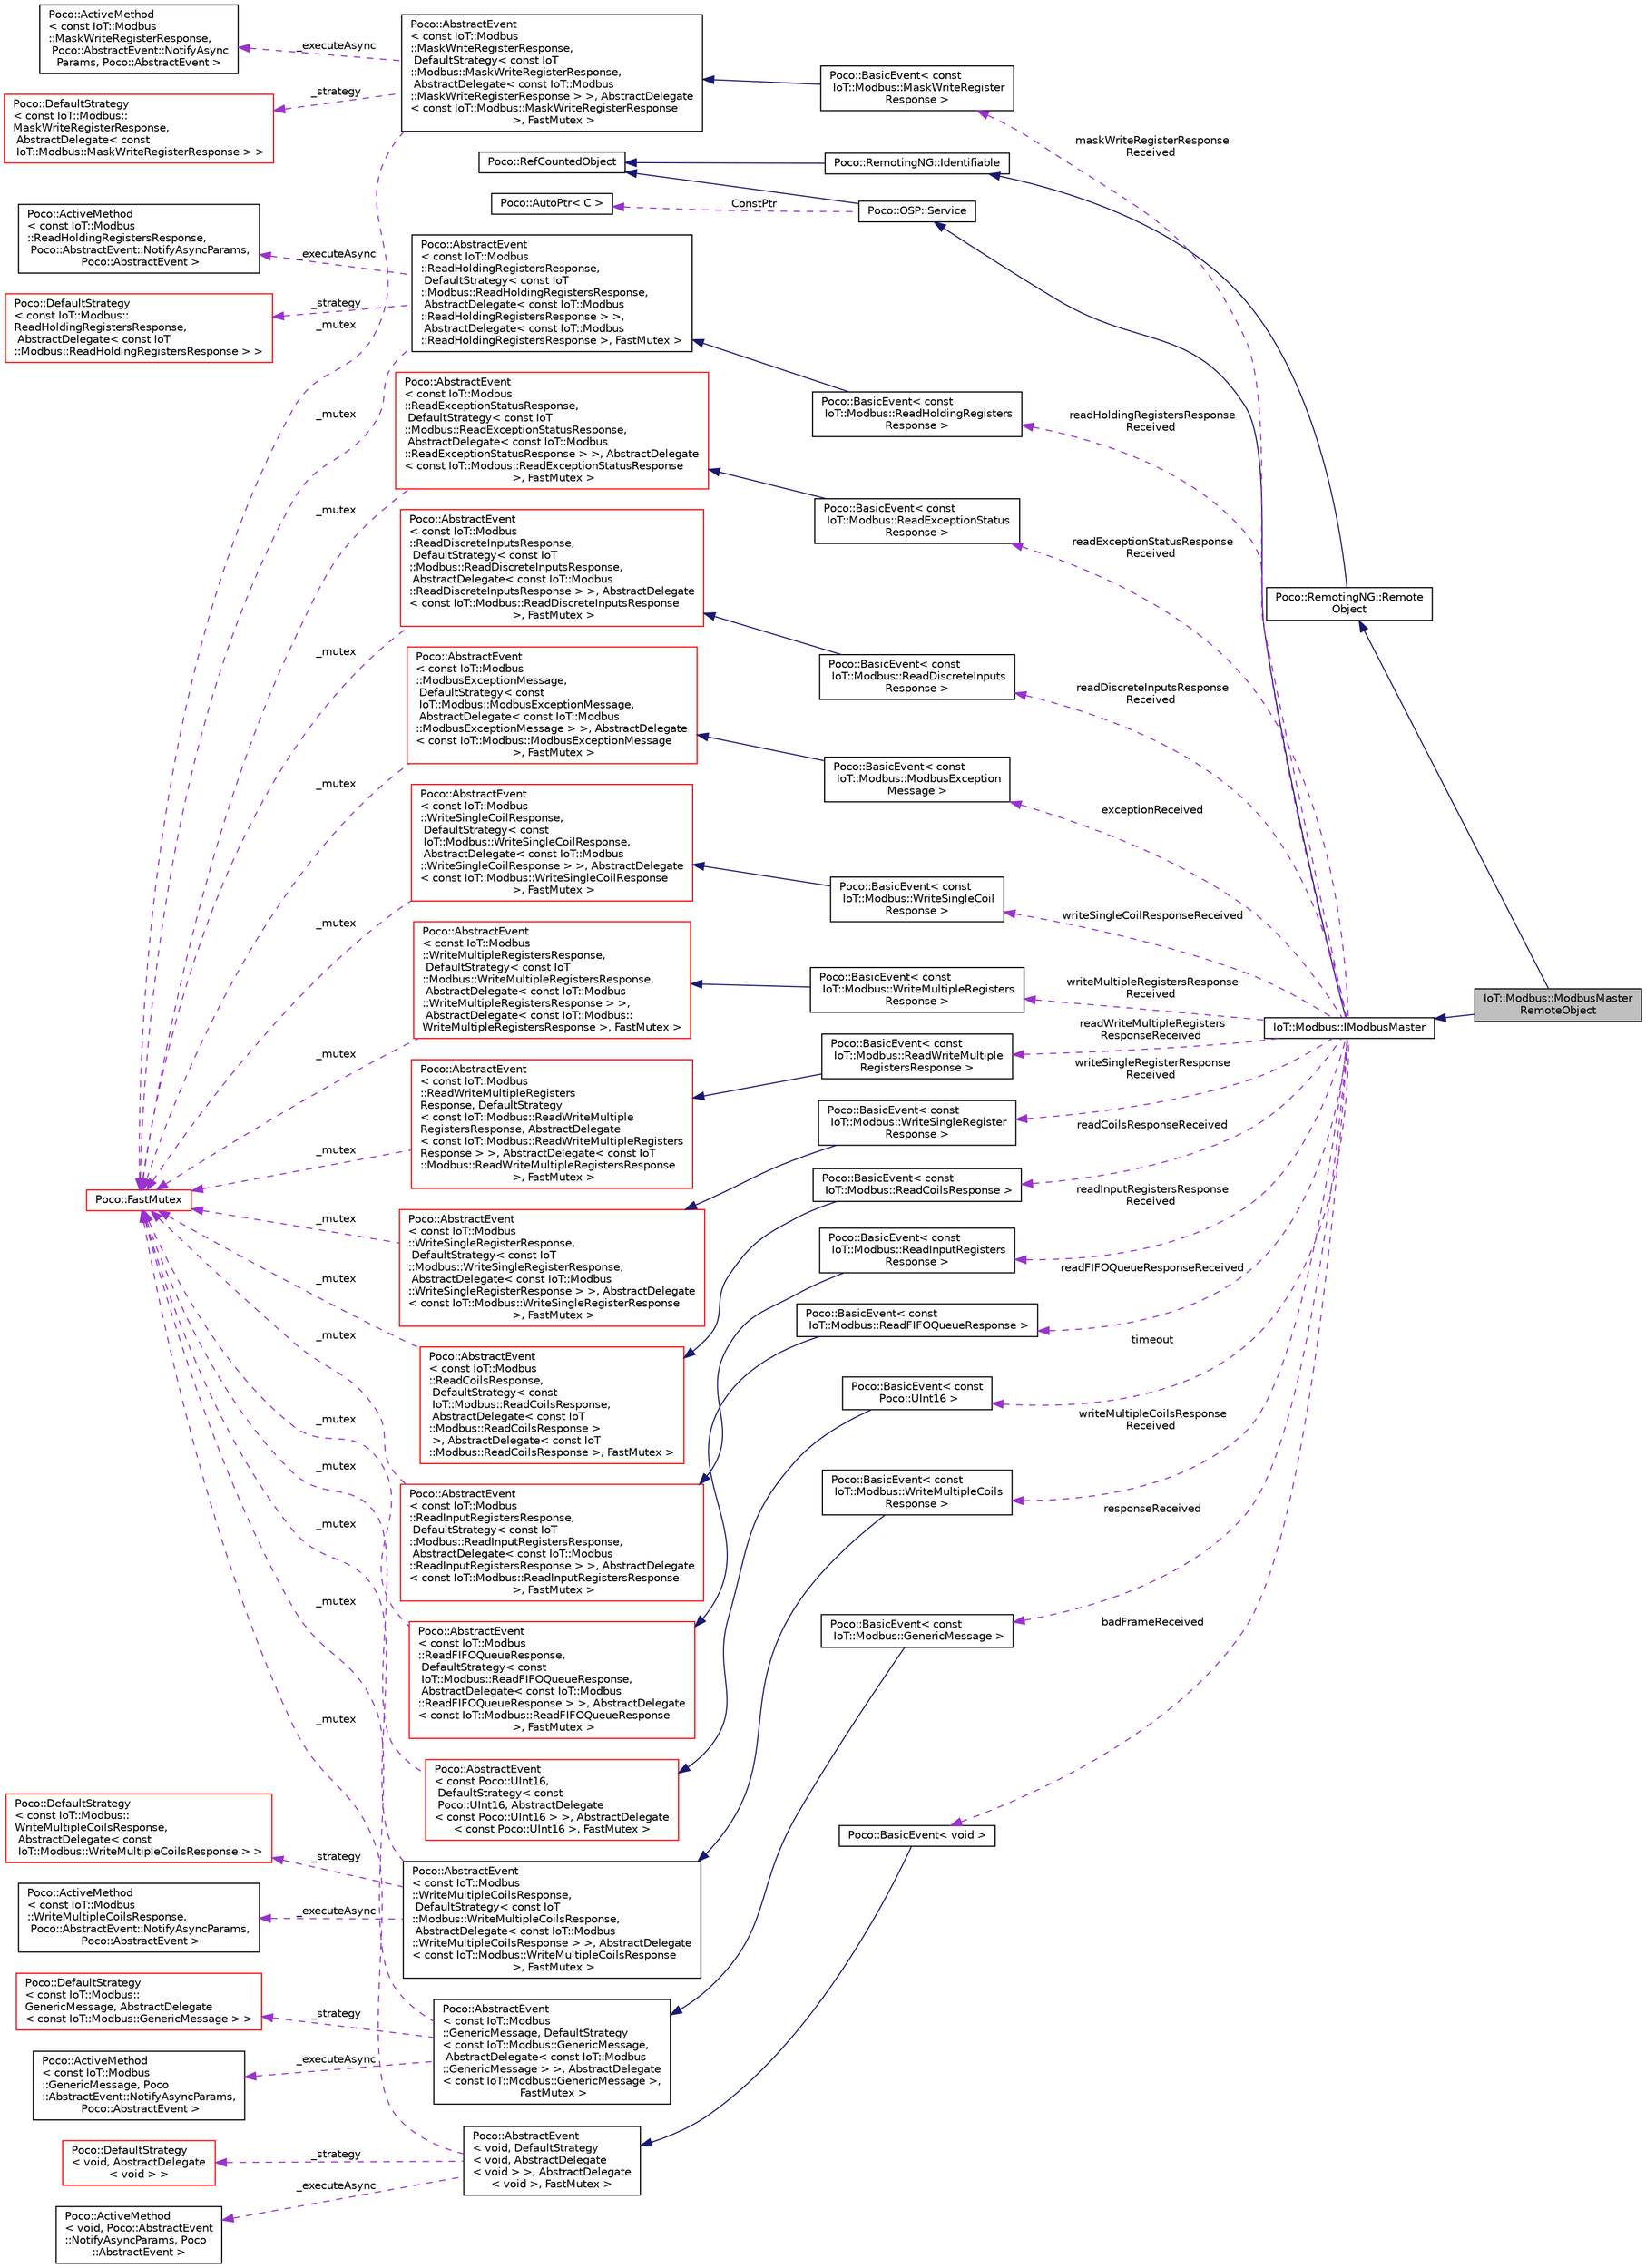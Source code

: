 digraph "IoT::Modbus::ModbusMasterRemoteObject"
{
 // LATEX_PDF_SIZE
  edge [fontname="Helvetica",fontsize="10",labelfontname="Helvetica",labelfontsize="10"];
  node [fontname="Helvetica",fontsize="10",shape=record];
  rankdir="LR";
  Node1 [label="IoT::Modbus::ModbusMaster\lRemoteObject",height=0.2,width=0.4,color="black", fillcolor="grey75", style="filled", fontcolor="black",tooltip=" "];
  Node2 -> Node1 [dir="back",color="midnightblue",fontsize="10",style="solid",fontname="Helvetica"];
  Node2 [label="IoT::Modbus::IModbusMaster",height=0.2,width=0.4,color="black", fillcolor="white", style="filled",URL="$classIoT_1_1Modbus_1_1IModbusMaster.html",tooltip=" "];
  Node3 -> Node2 [dir="back",color="midnightblue",fontsize="10",style="solid",fontname="Helvetica"];
  Node3 [label="Poco::OSP::Service",height=0.2,width=0.4,color="black", fillcolor="white", style="filled",URL="$classPoco_1_1OSP_1_1Service.html",tooltip=" "];
  Node4 -> Node3 [dir="back",color="midnightblue",fontsize="10",style="solid",fontname="Helvetica"];
  Node4 [label="Poco::RefCountedObject",height=0.2,width=0.4,color="black", fillcolor="white", style="filled",URL="$classPoco_1_1RefCountedObject.html",tooltip=" "];
  Node5 -> Node3 [dir="back",color="darkorchid3",fontsize="10",style="dashed",label=" ConstPtr" ,fontname="Helvetica"];
  Node5 [label="Poco::AutoPtr\< C \>",height=0.2,width=0.4,color="black", fillcolor="white", style="filled",URL="$classPoco_1_1AutoPtr.html",tooltip=" "];
  Node6 -> Node2 [dir="back",color="darkorchid3",fontsize="10",style="dashed",label=" readHoldingRegistersResponse\lReceived" ,fontname="Helvetica"];
  Node6 [label="Poco::BasicEvent\< const\l IoT::Modbus::ReadHoldingRegisters\lResponse \>",height=0.2,width=0.4,color="black", fillcolor="white", style="filled",URL="$classPoco_1_1BasicEvent.html",tooltip=" "];
  Node7 -> Node6 [dir="back",color="midnightblue",fontsize="10",style="solid",fontname="Helvetica"];
  Node7 [label="Poco::AbstractEvent\l\< const IoT::Modbus\l::ReadHoldingRegistersResponse,\l DefaultStrategy\< const IoT\l::Modbus::ReadHoldingRegistersResponse,\l AbstractDelegate\< const IoT::Modbus\l::ReadHoldingRegistersResponse \> \>,\l AbstractDelegate\< const IoT::Modbus\l::ReadHoldingRegistersResponse \>, FastMutex \>",height=0.2,width=0.4,color="black", fillcolor="white", style="filled",URL="$classPoco_1_1AbstractEvent.html",tooltip=" "];
  Node8 -> Node7 [dir="back",color="darkorchid3",fontsize="10",style="dashed",label=" _strategy" ,fontname="Helvetica"];
  Node8 [label="Poco::DefaultStrategy\l\< const IoT::Modbus::\lReadHoldingRegistersResponse,\l AbstractDelegate\< const IoT\l::Modbus::ReadHoldingRegistersResponse \> \>",height=0.2,width=0.4,color="red", fillcolor="white", style="filled",URL="$classPoco_1_1DefaultStrategy.html",tooltip=" "];
  Node10 -> Node7 [dir="back",color="darkorchid3",fontsize="10",style="dashed",label=" _executeAsync" ,fontname="Helvetica"];
  Node10 [label="Poco::ActiveMethod\l\< const IoT::Modbus\l::ReadHoldingRegistersResponse,\l Poco::AbstractEvent::NotifyAsyncParams,\l Poco::AbstractEvent \>",height=0.2,width=0.4,color="black", fillcolor="white", style="filled",URL="$classPoco_1_1ActiveMethod.html",tooltip=" "];
  Node11 -> Node7 [dir="back",color="darkorchid3",fontsize="10",style="dashed",label=" _mutex" ,fontname="Helvetica"];
  Node11 [label="Poco::FastMutex",height=0.2,width=0.4,color="red", fillcolor="white", style="filled",URL="$classPoco_1_1FastMutex.html",tooltip=" "];
  Node14 -> Node2 [dir="back",color="darkorchid3",fontsize="10",style="dashed",label=" writeMultipleCoilsResponse\lReceived" ,fontname="Helvetica"];
  Node14 [label="Poco::BasicEvent\< const\l IoT::Modbus::WriteMultipleCoils\lResponse \>",height=0.2,width=0.4,color="black", fillcolor="white", style="filled",URL="$classPoco_1_1BasicEvent.html",tooltip=" "];
  Node15 -> Node14 [dir="back",color="midnightblue",fontsize="10",style="solid",fontname="Helvetica"];
  Node15 [label="Poco::AbstractEvent\l\< const IoT::Modbus\l::WriteMultipleCoilsResponse,\l DefaultStrategy\< const IoT\l::Modbus::WriteMultipleCoilsResponse,\l AbstractDelegate\< const IoT::Modbus\l::WriteMultipleCoilsResponse \> \>, AbstractDelegate\l\< const IoT::Modbus::WriteMultipleCoilsResponse\l \>, FastMutex \>",height=0.2,width=0.4,color="black", fillcolor="white", style="filled",URL="$classPoco_1_1AbstractEvent.html",tooltip=" "];
  Node16 -> Node15 [dir="back",color="darkorchid3",fontsize="10",style="dashed",label=" _executeAsync" ,fontname="Helvetica"];
  Node16 [label="Poco::ActiveMethod\l\< const IoT::Modbus\l::WriteMultipleCoilsResponse,\l Poco::AbstractEvent::NotifyAsyncParams,\l Poco::AbstractEvent \>",height=0.2,width=0.4,color="black", fillcolor="white", style="filled",URL="$classPoco_1_1ActiveMethod.html",tooltip=" "];
  Node17 -> Node15 [dir="back",color="darkorchid3",fontsize="10",style="dashed",label=" _strategy" ,fontname="Helvetica"];
  Node17 [label="Poco::DefaultStrategy\l\< const IoT::Modbus::\lWriteMultipleCoilsResponse,\l AbstractDelegate\< const\l IoT::Modbus::WriteMultipleCoilsResponse \> \>",height=0.2,width=0.4,color="red", fillcolor="white", style="filled",URL="$classPoco_1_1DefaultStrategy.html",tooltip=" "];
  Node11 -> Node15 [dir="back",color="darkorchid3",fontsize="10",style="dashed",label=" _mutex" ,fontname="Helvetica"];
  Node19 -> Node2 [dir="back",color="darkorchid3",fontsize="10",style="dashed",label=" responseReceived" ,fontname="Helvetica"];
  Node19 [label="Poco::BasicEvent\< const\l IoT::Modbus::GenericMessage \>",height=0.2,width=0.4,color="black", fillcolor="white", style="filled",URL="$classPoco_1_1BasicEvent.html",tooltip=" "];
  Node20 -> Node19 [dir="back",color="midnightblue",fontsize="10",style="solid",fontname="Helvetica"];
  Node20 [label="Poco::AbstractEvent\l\< const IoT::Modbus\l::GenericMessage, DefaultStrategy\l\< const IoT::Modbus::GenericMessage,\l AbstractDelegate\< const IoT::Modbus\l::GenericMessage \> \>, AbstractDelegate\l\< const IoT::Modbus::GenericMessage \>,\l FastMutex \>",height=0.2,width=0.4,color="black", fillcolor="white", style="filled",URL="$classPoco_1_1AbstractEvent.html",tooltip=" "];
  Node21 -> Node20 [dir="back",color="darkorchid3",fontsize="10",style="dashed",label=" _executeAsync" ,fontname="Helvetica"];
  Node21 [label="Poco::ActiveMethod\l\< const IoT::Modbus\l::GenericMessage, Poco\l::AbstractEvent::NotifyAsyncParams,\l Poco::AbstractEvent \>",height=0.2,width=0.4,color="black", fillcolor="white", style="filled",URL="$classPoco_1_1ActiveMethod.html",tooltip=" "];
  Node22 -> Node20 [dir="back",color="darkorchid3",fontsize="10",style="dashed",label=" _strategy" ,fontname="Helvetica"];
  Node22 [label="Poco::DefaultStrategy\l\< const IoT::Modbus::\lGenericMessage, AbstractDelegate\l\< const IoT::Modbus::GenericMessage \> \>",height=0.2,width=0.4,color="red", fillcolor="white", style="filled",URL="$classPoco_1_1DefaultStrategy.html",tooltip=" "];
  Node11 -> Node20 [dir="back",color="darkorchid3",fontsize="10",style="dashed",label=" _mutex" ,fontname="Helvetica"];
  Node24 -> Node2 [dir="back",color="darkorchid3",fontsize="10",style="dashed",label=" badFrameReceived" ,fontname="Helvetica"];
  Node24 [label="Poco::BasicEvent\< void \>",height=0.2,width=0.4,color="black", fillcolor="white", style="filled",URL="$classPoco_1_1BasicEvent.html",tooltip=" "];
  Node25 -> Node24 [dir="back",color="midnightblue",fontsize="10",style="solid",fontname="Helvetica"];
  Node25 [label="Poco::AbstractEvent\l\< void, DefaultStrategy\l\< void, AbstractDelegate\l\< void \> \>, AbstractDelegate\l\< void \>, FastMutex \>",height=0.2,width=0.4,color="black", fillcolor="white", style="filled",URL="$classPoco_1_1AbstractEvent.html",tooltip=" "];
  Node26 -> Node25 [dir="back",color="darkorchid3",fontsize="10",style="dashed",label=" _strategy" ,fontname="Helvetica"];
  Node26 [label="Poco::DefaultStrategy\l\< void, AbstractDelegate\l\< void \> \>",height=0.2,width=0.4,color="red", fillcolor="white", style="filled",URL="$classPoco_1_1DefaultStrategy.html",tooltip=" "];
  Node28 -> Node25 [dir="back",color="darkorchid3",fontsize="10",style="dashed",label=" _executeAsync" ,fontname="Helvetica"];
  Node28 [label="Poco::ActiveMethod\l\< void, Poco::AbstractEvent\l::NotifyAsyncParams, Poco\l::AbstractEvent \>",height=0.2,width=0.4,color="black", fillcolor="white", style="filled",URL="$classPoco_1_1ActiveMethod.html",tooltip=" "];
  Node11 -> Node25 [dir="back",color="darkorchid3",fontsize="10",style="dashed",label=" _mutex" ,fontname="Helvetica"];
  Node29 -> Node2 [dir="back",color="darkorchid3",fontsize="10",style="dashed",label=" maskWriteRegisterResponse\lReceived" ,fontname="Helvetica"];
  Node29 [label="Poco::BasicEvent\< const\l IoT::Modbus::MaskWriteRegister\lResponse \>",height=0.2,width=0.4,color="black", fillcolor="white", style="filled",URL="$classPoco_1_1BasicEvent.html",tooltip=" "];
  Node30 -> Node29 [dir="back",color="midnightblue",fontsize="10",style="solid",fontname="Helvetica"];
  Node30 [label="Poco::AbstractEvent\l\< const IoT::Modbus\l::MaskWriteRegisterResponse,\l DefaultStrategy\< const IoT\l::Modbus::MaskWriteRegisterResponse,\l AbstractDelegate\< const IoT::Modbus\l::MaskWriteRegisterResponse \> \>, AbstractDelegate\l\< const IoT::Modbus::MaskWriteRegisterResponse\l \>, FastMutex \>",height=0.2,width=0.4,color="black", fillcolor="white", style="filled",URL="$classPoco_1_1AbstractEvent.html",tooltip=" "];
  Node31 -> Node30 [dir="back",color="darkorchid3",fontsize="10",style="dashed",label=" _executeAsync" ,fontname="Helvetica"];
  Node31 [label="Poco::ActiveMethod\l\< const IoT::Modbus\l::MaskWriteRegisterResponse,\l Poco::AbstractEvent::NotifyAsync\lParams, Poco::AbstractEvent \>",height=0.2,width=0.4,color="black", fillcolor="white", style="filled",URL="$classPoco_1_1ActiveMethod.html",tooltip=" "];
  Node11 -> Node30 [dir="back",color="darkorchid3",fontsize="10",style="dashed",label=" _mutex" ,fontname="Helvetica"];
  Node32 -> Node30 [dir="back",color="darkorchid3",fontsize="10",style="dashed",label=" _strategy" ,fontname="Helvetica"];
  Node32 [label="Poco::DefaultStrategy\l\< const IoT::Modbus::\lMaskWriteRegisterResponse,\l AbstractDelegate\< const\l IoT::Modbus::MaskWriteRegisterResponse \> \>",height=0.2,width=0.4,color="red", fillcolor="white", style="filled",URL="$classPoco_1_1DefaultStrategy.html",tooltip=" "];
  Node34 -> Node2 [dir="back",color="darkorchid3",fontsize="10",style="dashed",label=" writeSingleRegisterResponse\lReceived" ,fontname="Helvetica"];
  Node34 [label="Poco::BasicEvent\< const\l IoT::Modbus::WriteSingleRegister\lResponse \>",height=0.2,width=0.4,color="black", fillcolor="white", style="filled",URL="$classPoco_1_1BasicEvent.html",tooltip=" "];
  Node35 -> Node34 [dir="back",color="midnightblue",fontsize="10",style="solid",fontname="Helvetica"];
  Node35 [label="Poco::AbstractEvent\l\< const IoT::Modbus\l::WriteSingleRegisterResponse,\l DefaultStrategy\< const IoT\l::Modbus::WriteSingleRegisterResponse,\l AbstractDelegate\< const IoT::Modbus\l::WriteSingleRegisterResponse \> \>, AbstractDelegate\l\< const IoT::Modbus::WriteSingleRegisterResponse\l \>, FastMutex \>",height=0.2,width=0.4,color="red", fillcolor="white", style="filled",URL="$classPoco_1_1AbstractEvent.html",tooltip=" "];
  Node11 -> Node35 [dir="back",color="darkorchid3",fontsize="10",style="dashed",label=" _mutex" ,fontname="Helvetica"];
  Node39 -> Node2 [dir="back",color="darkorchid3",fontsize="10",style="dashed",label=" readCoilsResponseReceived" ,fontname="Helvetica"];
  Node39 [label="Poco::BasicEvent\< const\l IoT::Modbus::ReadCoilsResponse \>",height=0.2,width=0.4,color="black", fillcolor="white", style="filled",URL="$classPoco_1_1BasicEvent.html",tooltip=" "];
  Node40 -> Node39 [dir="back",color="midnightblue",fontsize="10",style="solid",fontname="Helvetica"];
  Node40 [label="Poco::AbstractEvent\l\< const IoT::Modbus\l::ReadCoilsResponse,\l DefaultStrategy\< const\l IoT::Modbus::ReadCoilsResponse,\l AbstractDelegate\< const IoT\l::Modbus::ReadCoilsResponse \>\l \>, AbstractDelegate\< const IoT\l::Modbus::ReadCoilsResponse \>, FastMutex \>",height=0.2,width=0.4,color="red", fillcolor="white", style="filled",URL="$classPoco_1_1AbstractEvent.html",tooltip=" "];
  Node11 -> Node40 [dir="back",color="darkorchid3",fontsize="10",style="dashed",label=" _mutex" ,fontname="Helvetica"];
  Node44 -> Node2 [dir="back",color="darkorchid3",fontsize="10",style="dashed",label=" readInputRegistersResponse\lReceived" ,fontname="Helvetica"];
  Node44 [label="Poco::BasicEvent\< const\l IoT::Modbus::ReadInputRegisters\lResponse \>",height=0.2,width=0.4,color="black", fillcolor="white", style="filled",URL="$classPoco_1_1BasicEvent.html",tooltip=" "];
  Node45 -> Node44 [dir="back",color="midnightblue",fontsize="10",style="solid",fontname="Helvetica"];
  Node45 [label="Poco::AbstractEvent\l\< const IoT::Modbus\l::ReadInputRegistersResponse,\l DefaultStrategy\< const IoT\l::Modbus::ReadInputRegistersResponse,\l AbstractDelegate\< const IoT::Modbus\l::ReadInputRegistersResponse \> \>, AbstractDelegate\l\< const IoT::Modbus::ReadInputRegistersResponse\l \>, FastMutex \>",height=0.2,width=0.4,color="red", fillcolor="white", style="filled",URL="$classPoco_1_1AbstractEvent.html",tooltip=" "];
  Node11 -> Node45 [dir="back",color="darkorchid3",fontsize="10",style="dashed",label=" _mutex" ,fontname="Helvetica"];
  Node49 -> Node2 [dir="back",color="darkorchid3",fontsize="10",style="dashed",label=" readFIFOQueueResponseReceived" ,fontname="Helvetica"];
  Node49 [label="Poco::BasicEvent\< const\l IoT::Modbus::ReadFIFOQueueResponse \>",height=0.2,width=0.4,color="black", fillcolor="white", style="filled",URL="$classPoco_1_1BasicEvent.html",tooltip=" "];
  Node50 -> Node49 [dir="back",color="midnightblue",fontsize="10",style="solid",fontname="Helvetica"];
  Node50 [label="Poco::AbstractEvent\l\< const IoT::Modbus\l::ReadFIFOQueueResponse,\l DefaultStrategy\< const\l IoT::Modbus::ReadFIFOQueueResponse,\l AbstractDelegate\< const IoT::Modbus\l::ReadFIFOQueueResponse \> \>, AbstractDelegate\l\< const IoT::Modbus::ReadFIFOQueueResponse\l \>, FastMutex \>",height=0.2,width=0.4,color="red", fillcolor="white", style="filled",URL="$classPoco_1_1AbstractEvent.html",tooltip=" "];
  Node11 -> Node50 [dir="back",color="darkorchid3",fontsize="10",style="dashed",label=" _mutex" ,fontname="Helvetica"];
  Node54 -> Node2 [dir="back",color="darkorchid3",fontsize="10",style="dashed",label=" timeout" ,fontname="Helvetica"];
  Node54 [label="Poco::BasicEvent\< const\l Poco::UInt16 \>",height=0.2,width=0.4,color="black", fillcolor="white", style="filled",URL="$classPoco_1_1BasicEvent.html",tooltip=" "];
  Node55 -> Node54 [dir="back",color="midnightblue",fontsize="10",style="solid",fontname="Helvetica"];
  Node55 [label="Poco::AbstractEvent\l\< const Poco::UInt16,\l DefaultStrategy\< const\l Poco::UInt16, AbstractDelegate\l\< const Poco::UInt16 \> \>, AbstractDelegate\l\< const Poco::UInt16 \>, FastMutex \>",height=0.2,width=0.4,color="red", fillcolor="white", style="filled",URL="$classPoco_1_1AbstractEvent.html",tooltip=" "];
  Node11 -> Node55 [dir="back",color="darkorchid3",fontsize="10",style="dashed",label=" _mutex" ,fontname="Helvetica"];
  Node59 -> Node2 [dir="back",color="darkorchid3",fontsize="10",style="dashed",label=" readExceptionStatusResponse\lReceived" ,fontname="Helvetica"];
  Node59 [label="Poco::BasicEvent\< const\l IoT::Modbus::ReadExceptionStatus\lResponse \>",height=0.2,width=0.4,color="black", fillcolor="white", style="filled",URL="$classPoco_1_1BasicEvent.html",tooltip=" "];
  Node60 -> Node59 [dir="back",color="midnightblue",fontsize="10",style="solid",fontname="Helvetica"];
  Node60 [label="Poco::AbstractEvent\l\< const IoT::Modbus\l::ReadExceptionStatusResponse,\l DefaultStrategy\< const IoT\l::Modbus::ReadExceptionStatusResponse,\l AbstractDelegate\< const IoT::Modbus\l::ReadExceptionStatusResponse \> \>, AbstractDelegate\l\< const IoT::Modbus::ReadExceptionStatusResponse\l \>, FastMutex \>",height=0.2,width=0.4,color="red", fillcolor="white", style="filled",URL="$classPoco_1_1AbstractEvent.html",tooltip=" "];
  Node11 -> Node60 [dir="back",color="darkorchid3",fontsize="10",style="dashed",label=" _mutex" ,fontname="Helvetica"];
  Node64 -> Node2 [dir="back",color="darkorchid3",fontsize="10",style="dashed",label=" readDiscreteInputsResponse\lReceived" ,fontname="Helvetica"];
  Node64 [label="Poco::BasicEvent\< const\l IoT::Modbus::ReadDiscreteInputs\lResponse \>",height=0.2,width=0.4,color="black", fillcolor="white", style="filled",URL="$classPoco_1_1BasicEvent.html",tooltip=" "];
  Node65 -> Node64 [dir="back",color="midnightblue",fontsize="10",style="solid",fontname="Helvetica"];
  Node65 [label="Poco::AbstractEvent\l\< const IoT::Modbus\l::ReadDiscreteInputsResponse,\l DefaultStrategy\< const IoT\l::Modbus::ReadDiscreteInputsResponse,\l AbstractDelegate\< const IoT::Modbus\l::ReadDiscreteInputsResponse \> \>, AbstractDelegate\l\< const IoT::Modbus::ReadDiscreteInputsResponse\l \>, FastMutex \>",height=0.2,width=0.4,color="red", fillcolor="white", style="filled",URL="$classPoco_1_1AbstractEvent.html",tooltip=" "];
  Node11 -> Node65 [dir="back",color="darkorchid3",fontsize="10",style="dashed",label=" _mutex" ,fontname="Helvetica"];
  Node69 -> Node2 [dir="back",color="darkorchid3",fontsize="10",style="dashed",label=" exceptionReceived" ,fontname="Helvetica"];
  Node69 [label="Poco::BasicEvent\< const\l IoT::Modbus::ModbusException\lMessage \>",height=0.2,width=0.4,color="black", fillcolor="white", style="filled",URL="$classPoco_1_1BasicEvent.html",tooltip=" "];
  Node70 -> Node69 [dir="back",color="midnightblue",fontsize="10",style="solid",fontname="Helvetica"];
  Node70 [label="Poco::AbstractEvent\l\< const IoT::Modbus\l::ModbusExceptionMessage,\l DefaultStrategy\< const\l IoT::Modbus::ModbusExceptionMessage,\l AbstractDelegate\< const IoT::Modbus\l::ModbusExceptionMessage \> \>, AbstractDelegate\l\< const IoT::Modbus::ModbusExceptionMessage\l \>, FastMutex \>",height=0.2,width=0.4,color="red", fillcolor="white", style="filled",URL="$classPoco_1_1AbstractEvent.html",tooltip=" "];
  Node11 -> Node70 [dir="back",color="darkorchid3",fontsize="10",style="dashed",label=" _mutex" ,fontname="Helvetica"];
  Node74 -> Node2 [dir="back",color="darkorchid3",fontsize="10",style="dashed",label=" writeSingleCoilResponseReceived" ,fontname="Helvetica"];
  Node74 [label="Poco::BasicEvent\< const\l IoT::Modbus::WriteSingleCoil\lResponse \>",height=0.2,width=0.4,color="black", fillcolor="white", style="filled",URL="$classPoco_1_1BasicEvent.html",tooltip=" "];
  Node75 -> Node74 [dir="back",color="midnightblue",fontsize="10",style="solid",fontname="Helvetica"];
  Node75 [label="Poco::AbstractEvent\l\< const IoT::Modbus\l::WriteSingleCoilResponse,\l DefaultStrategy\< const\l IoT::Modbus::WriteSingleCoilResponse,\l AbstractDelegate\< const IoT::Modbus\l::WriteSingleCoilResponse \> \>, AbstractDelegate\l\< const IoT::Modbus::WriteSingleCoilResponse\l \>, FastMutex \>",height=0.2,width=0.4,color="red", fillcolor="white", style="filled",URL="$classPoco_1_1AbstractEvent.html",tooltip=" "];
  Node11 -> Node75 [dir="back",color="darkorchid3",fontsize="10",style="dashed",label=" _mutex" ,fontname="Helvetica"];
  Node79 -> Node2 [dir="back",color="darkorchid3",fontsize="10",style="dashed",label=" writeMultipleRegistersResponse\lReceived" ,fontname="Helvetica"];
  Node79 [label="Poco::BasicEvent\< const\l IoT::Modbus::WriteMultipleRegisters\lResponse \>",height=0.2,width=0.4,color="black", fillcolor="white", style="filled",URL="$classPoco_1_1BasicEvent.html",tooltip=" "];
  Node80 -> Node79 [dir="back",color="midnightblue",fontsize="10",style="solid",fontname="Helvetica"];
  Node80 [label="Poco::AbstractEvent\l\< const IoT::Modbus\l::WriteMultipleRegistersResponse,\l DefaultStrategy\< const IoT\l::Modbus::WriteMultipleRegistersResponse,\l AbstractDelegate\< const IoT::Modbus\l::WriteMultipleRegistersResponse \> \>,\l AbstractDelegate\< const IoT::Modbus::\lWriteMultipleRegistersResponse \>, FastMutex \>",height=0.2,width=0.4,color="red", fillcolor="white", style="filled",URL="$classPoco_1_1AbstractEvent.html",tooltip=" "];
  Node11 -> Node80 [dir="back",color="darkorchid3",fontsize="10",style="dashed",label=" _mutex" ,fontname="Helvetica"];
  Node84 -> Node2 [dir="back",color="darkorchid3",fontsize="10",style="dashed",label=" readWriteMultipleRegisters\lResponseReceived" ,fontname="Helvetica"];
  Node84 [label="Poco::BasicEvent\< const\l IoT::Modbus::ReadWriteMultiple\lRegistersResponse \>",height=0.2,width=0.4,color="black", fillcolor="white", style="filled",URL="$classPoco_1_1BasicEvent.html",tooltip=" "];
  Node85 -> Node84 [dir="back",color="midnightblue",fontsize="10",style="solid",fontname="Helvetica"];
  Node85 [label="Poco::AbstractEvent\l\< const IoT::Modbus\l::ReadWriteMultipleRegisters\lResponse, DefaultStrategy\l\< const IoT::Modbus::ReadWriteMultiple\lRegistersResponse, AbstractDelegate\l\< const IoT::Modbus::ReadWriteMultipleRegisters\lResponse \> \>, AbstractDelegate\< const IoT\l::Modbus::ReadWriteMultipleRegistersResponse\l \>, FastMutex \>",height=0.2,width=0.4,color="red", fillcolor="white", style="filled",URL="$classPoco_1_1AbstractEvent.html",tooltip=" "];
  Node11 -> Node85 [dir="back",color="darkorchid3",fontsize="10",style="dashed",label=" _mutex" ,fontname="Helvetica"];
  Node89 -> Node1 [dir="back",color="midnightblue",fontsize="10",style="solid",fontname="Helvetica"];
  Node89 [label="Poco::RemotingNG::Remote\lObject",height=0.2,width=0.4,color="black", fillcolor="white", style="filled",URL="$classPoco_1_1RemotingNG_1_1RemoteObject.html",tooltip=" "];
  Node90 -> Node89 [dir="back",color="midnightblue",fontsize="10",style="solid",fontname="Helvetica"];
  Node90 [label="Poco::RemotingNG::Identifiable",height=0.2,width=0.4,color="black", fillcolor="white", style="filled",URL="$classPoco_1_1RemotingNG_1_1Identifiable.html",tooltip=" "];
  Node4 -> Node90 [dir="back",color="midnightblue",fontsize="10",style="solid",fontname="Helvetica"];
}
